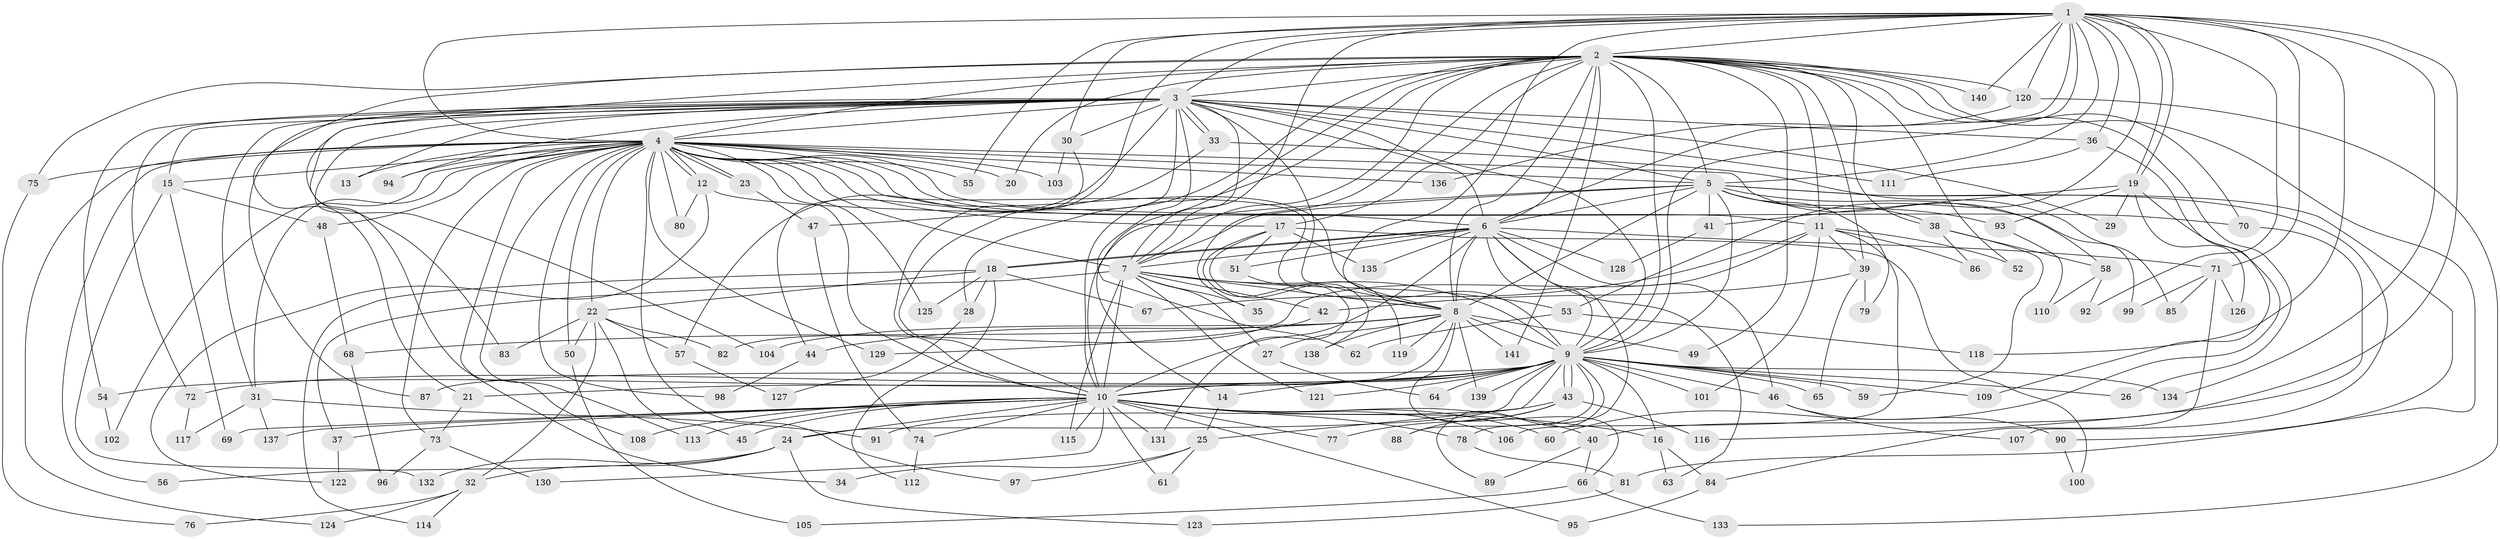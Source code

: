 // Generated by graph-tools (version 1.1) at 2025/01/03/09/25 03:01:31]
// undirected, 141 vertices, 307 edges
graph export_dot {
graph [start="1"]
  node [color=gray90,style=filled];
  1;
  2;
  3;
  4;
  5;
  6;
  7;
  8;
  9;
  10;
  11;
  12;
  13;
  14;
  15;
  16;
  17;
  18;
  19;
  20;
  21;
  22;
  23;
  24;
  25;
  26;
  27;
  28;
  29;
  30;
  31;
  32;
  33;
  34;
  35;
  36;
  37;
  38;
  39;
  40;
  41;
  42;
  43;
  44;
  45;
  46;
  47;
  48;
  49;
  50;
  51;
  52;
  53;
  54;
  55;
  56;
  57;
  58;
  59;
  60;
  61;
  62;
  63;
  64;
  65;
  66;
  67;
  68;
  69;
  70;
  71;
  72;
  73;
  74;
  75;
  76;
  77;
  78;
  79;
  80;
  81;
  82;
  83;
  84;
  85;
  86;
  87;
  88;
  89;
  90;
  91;
  92;
  93;
  94;
  95;
  96;
  97;
  98;
  99;
  100;
  101;
  102;
  103;
  104;
  105;
  106;
  107;
  108;
  109;
  110;
  111;
  112;
  113;
  114;
  115;
  116;
  117;
  118;
  119;
  120;
  121;
  122;
  123;
  124;
  125;
  126;
  127;
  128;
  129;
  130;
  131;
  132;
  133;
  134;
  135;
  136;
  137;
  138;
  139;
  140;
  141;
  1 -- 2;
  1 -- 3;
  1 -- 4;
  1 -- 5;
  1 -- 6;
  1 -- 7;
  1 -- 8;
  1 -- 9;
  1 -- 10;
  1 -- 19;
  1 -- 19;
  1 -- 30;
  1 -- 36;
  1 -- 40;
  1 -- 53;
  1 -- 55;
  1 -- 71;
  1 -- 92;
  1 -- 118;
  1 -- 120;
  1 -- 134;
  1 -- 140;
  2 -- 3;
  2 -- 4;
  2 -- 5;
  2 -- 6;
  2 -- 7;
  2 -- 8;
  2 -- 9;
  2 -- 10;
  2 -- 11;
  2 -- 14;
  2 -- 17;
  2 -- 20;
  2 -- 21;
  2 -- 26;
  2 -- 28;
  2 -- 35;
  2 -- 38;
  2 -- 39;
  2 -- 49;
  2 -- 52;
  2 -- 70;
  2 -- 75;
  2 -- 81;
  2 -- 83;
  2 -- 120;
  2 -- 140;
  2 -- 141;
  3 -- 4;
  3 -- 5;
  3 -- 6;
  3 -- 7;
  3 -- 8;
  3 -- 9;
  3 -- 10;
  3 -- 13;
  3 -- 15;
  3 -- 29;
  3 -- 30;
  3 -- 31;
  3 -- 33;
  3 -- 33;
  3 -- 34;
  3 -- 36;
  3 -- 54;
  3 -- 57;
  3 -- 62;
  3 -- 72;
  3 -- 87;
  3 -- 94;
  3 -- 104;
  3 -- 111;
  4 -- 5;
  4 -- 6;
  4 -- 7;
  4 -- 8;
  4 -- 9;
  4 -- 10;
  4 -- 11;
  4 -- 12;
  4 -- 12;
  4 -- 13;
  4 -- 15;
  4 -- 17;
  4 -- 20;
  4 -- 22;
  4 -- 23;
  4 -- 23;
  4 -- 31;
  4 -- 48;
  4 -- 50;
  4 -- 55;
  4 -- 56;
  4 -- 58;
  4 -- 73;
  4 -- 75;
  4 -- 80;
  4 -- 94;
  4 -- 97;
  4 -- 98;
  4 -- 102;
  4 -- 103;
  4 -- 108;
  4 -- 113;
  4 -- 124;
  4 -- 125;
  4 -- 129;
  4 -- 136;
  5 -- 6;
  5 -- 7;
  5 -- 8;
  5 -- 9;
  5 -- 10;
  5 -- 38;
  5 -- 41;
  5 -- 79;
  5 -- 90;
  5 -- 93;
  5 -- 99;
  5 -- 107;
  6 -- 7;
  6 -- 8;
  6 -- 9;
  6 -- 10;
  6 -- 18;
  6 -- 18;
  6 -- 46;
  6 -- 51;
  6 -- 63;
  6 -- 71;
  6 -- 78;
  6 -- 128;
  6 -- 135;
  7 -- 8;
  7 -- 9;
  7 -- 10;
  7 -- 27;
  7 -- 35;
  7 -- 37;
  7 -- 42;
  7 -- 53;
  7 -- 115;
  7 -- 121;
  8 -- 9;
  8 -- 10;
  8 -- 27;
  8 -- 44;
  8 -- 49;
  8 -- 66;
  8 -- 68;
  8 -- 104;
  8 -- 119;
  8 -- 138;
  8 -- 139;
  8 -- 141;
  9 -- 10;
  9 -- 14;
  9 -- 16;
  9 -- 21;
  9 -- 24;
  9 -- 25;
  9 -- 26;
  9 -- 43;
  9 -- 43;
  9 -- 46;
  9 -- 54;
  9 -- 59;
  9 -- 64;
  9 -- 65;
  9 -- 72;
  9 -- 87;
  9 -- 88;
  9 -- 89;
  9 -- 101;
  9 -- 109;
  9 -- 121;
  9 -- 134;
  9 -- 139;
  10 -- 16;
  10 -- 24;
  10 -- 37;
  10 -- 40;
  10 -- 45;
  10 -- 60;
  10 -- 61;
  10 -- 69;
  10 -- 74;
  10 -- 77;
  10 -- 78;
  10 -- 95;
  10 -- 106;
  10 -- 108;
  10 -- 113;
  10 -- 115;
  10 -- 130;
  10 -- 131;
  10 -- 137;
  11 -- 39;
  11 -- 52;
  11 -- 67;
  11 -- 82;
  11 -- 86;
  11 -- 101;
  11 -- 106;
  12 -- 70;
  12 -- 80;
  12 -- 122;
  14 -- 25;
  15 -- 48;
  15 -- 69;
  15 -- 132;
  16 -- 63;
  16 -- 84;
  17 -- 51;
  17 -- 100;
  17 -- 131;
  17 -- 135;
  17 -- 138;
  18 -- 22;
  18 -- 28;
  18 -- 67;
  18 -- 112;
  18 -- 114;
  18 -- 125;
  19 -- 29;
  19 -- 41;
  19 -- 60;
  19 -- 93;
  19 -- 126;
  21 -- 73;
  22 -- 32;
  22 -- 45;
  22 -- 50;
  22 -- 57;
  22 -- 82;
  22 -- 83;
  23 -- 47;
  24 -- 32;
  24 -- 56;
  24 -- 123;
  24 -- 132;
  25 -- 34;
  25 -- 61;
  25 -- 97;
  27 -- 64;
  28 -- 127;
  30 -- 44;
  30 -- 103;
  31 -- 91;
  31 -- 117;
  31 -- 137;
  32 -- 76;
  32 -- 114;
  32 -- 124;
  33 -- 47;
  33 -- 85;
  36 -- 109;
  36 -- 111;
  37 -- 122;
  38 -- 58;
  38 -- 59;
  38 -- 86;
  39 -- 42;
  39 -- 65;
  39 -- 79;
  40 -- 66;
  40 -- 89;
  41 -- 128;
  42 -- 129;
  43 -- 77;
  43 -- 88;
  43 -- 91;
  43 -- 116;
  44 -- 98;
  46 -- 90;
  46 -- 107;
  47 -- 74;
  48 -- 68;
  50 -- 105;
  51 -- 119;
  53 -- 62;
  53 -- 118;
  54 -- 102;
  57 -- 127;
  58 -- 92;
  58 -- 110;
  66 -- 105;
  66 -- 133;
  68 -- 96;
  70 -- 116;
  71 -- 84;
  71 -- 85;
  71 -- 99;
  71 -- 126;
  72 -- 117;
  73 -- 96;
  73 -- 130;
  74 -- 112;
  75 -- 76;
  78 -- 81;
  81 -- 123;
  84 -- 95;
  90 -- 100;
  93 -- 110;
  120 -- 133;
  120 -- 136;
}
